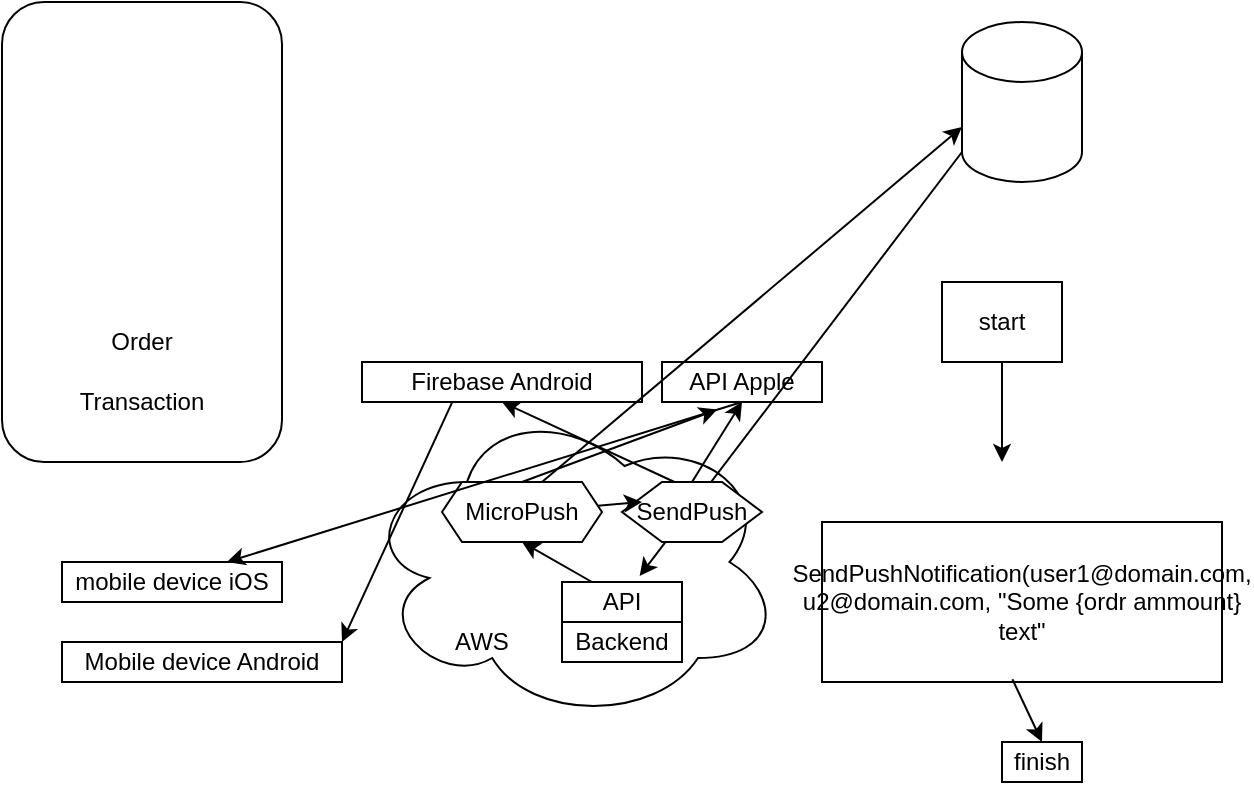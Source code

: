 <mxfile version="14.4.2" type="github"><diagram id="LK8pN6_nUng6EeiG85Mf" name="Page-1"><mxGraphModel dx="593" dy="331" grid="1" gridSize="10" guides="1" tooltips="1" connect="1" arrows="1" fold="1" page="1" pageScale="1" pageWidth="850" pageHeight="1100" math="0" shadow="0"><root><mxCell id="0"/><mxCell id="1" parent="0"/><mxCell id="0dViR6JDeFtubBaOVkr9-9" value="" style="ellipse;shape=cloud;whiteSpace=wrap;html=1;" vertex="1" parent="1"><mxGeometry x="240" y="220" width="210" height="160" as="geometry"/></mxCell><mxCell id="CX9JIE7h8lpItMfo4Yvb-1" value="Backend&lt;br&gt;" style="text;html=1;fillColor=none;align=center;verticalAlign=middle;whiteSpace=wrap;rounded=0;strokeColor=#000000;" parent="1" vertex="1"><mxGeometry x="340" y="330" width="60" height="20" as="geometry"/></mxCell><mxCell id="CX9JIE7h8lpItMfo4Yvb-2" value="mobile device iOS" style="text;html=1;fillColor=none;align=center;verticalAlign=middle;whiteSpace=wrap;rounded=0;strokeColor=#000000;" parent="1" vertex="1"><mxGeometry x="90" y="300" width="110" height="20" as="geometry"/></mxCell><mxCell id="CX9JIE7h8lpItMfo4Yvb-3" value="API Apple" style="text;html=1;fillColor=none;align=center;verticalAlign=middle;whiteSpace=wrap;rounded=0;strokeColor=#000000;" parent="1" vertex="1"><mxGeometry x="390" y="200" width="80" height="20" as="geometry"/></mxCell><mxCell id="CX9JIE7h8lpItMfo4Yvb-5" value="Mobile device Android" style="text;html=1;fillColor=none;align=center;verticalAlign=middle;whiteSpace=wrap;rounded=0;strokeColor=#000000;" parent="1" vertex="1"><mxGeometry x="90" y="340" width="140" height="20" as="geometry"/></mxCell><mxCell id="CX9JIE7h8lpItMfo4Yvb-6" value="Firebase Android" style="text;html=1;fillColor=none;align=center;verticalAlign=middle;whiteSpace=wrap;rounded=0;strokeColor=#000000;" parent="1" vertex="1"><mxGeometry x="240" y="200" width="140" height="20" as="geometry"/></mxCell><mxCell id="CX9JIE7h8lpItMfo4Yvb-7" value="start" style="text;html=1;fillColor=none;align=center;verticalAlign=middle;whiteSpace=wrap;rounded=0;strokeColor=#000000;" parent="1" vertex="1"><mxGeometry x="530" y="160" width="60" height="40" as="geometry"/></mxCell><mxCell id="CX9JIE7h8lpItMfo4Yvb-8" value="finish" style="text;html=1;fillColor=none;align=center;verticalAlign=middle;whiteSpace=wrap;rounded=0;strokeColor=#000000;" parent="1" vertex="1"><mxGeometry x="560" y="390" width="40" height="20" as="geometry"/></mxCell><mxCell id="CX9JIE7h8lpItMfo4Yvb-9" value="SendPushNotification(user1@domain.com, u2@domain.com, &quot;Some {ordr ammount} text&quot;" style="text;html=1;fillColor=none;align=center;verticalAlign=middle;whiteSpace=wrap;rounded=0;strokeColor=#000000;" parent="1" vertex="1"><mxGeometry x="470" y="280" width="200" height="80" as="geometry"/></mxCell><mxCell id="CX9JIE7h8lpItMfo4Yvb-10" value="" style="endArrow=classic;html=1;exitX=0.5;exitY=1;exitDx=0;exitDy=0;" parent="1" source="CX9JIE7h8lpItMfo4Yvb-7" edge="1"><mxGeometry width="50" height="50" relative="1" as="geometry"><mxPoint x="610" y="350" as="sourcePoint"/><mxPoint x="560" y="250" as="targetPoint"/></mxGeometry></mxCell><mxCell id="CX9JIE7h8lpItMfo4Yvb-11" value="" style="endArrow=classic;html=1;exitX=0.476;exitY=0.983;exitDx=0;exitDy=0;exitPerimeter=0;entryX=0.5;entryY=0;entryDx=0;entryDy=0;" parent="1" source="CX9JIE7h8lpItMfo4Yvb-9" target="CX9JIE7h8lpItMfo4Yvb-8" edge="1"><mxGeometry width="50" height="50" relative="1" as="geometry"><mxPoint x="610" y="350" as="sourcePoint"/><mxPoint x="660" y="300" as="targetPoint"/></mxGeometry></mxCell><mxCell id="0dViR6JDeFtubBaOVkr9-3" value="" style="rounded=1;whiteSpace=wrap;html=1;" vertex="1" parent="1"><mxGeometry x="60" y="20" width="140" height="230" as="geometry"/></mxCell><mxCell id="0dViR6JDeFtubBaOVkr9-5" value="Order" style="text;html=1;strokeColor=none;fillColor=none;align=center;verticalAlign=middle;whiteSpace=wrap;rounded=0;" vertex="1" parent="1"><mxGeometry x="110" y="180" width="40" height="20" as="geometry"/></mxCell><mxCell id="0dViR6JDeFtubBaOVkr9-6" value="Transaction" style="text;html=1;strokeColor=none;fillColor=none;align=center;verticalAlign=middle;whiteSpace=wrap;rounded=0;" vertex="1" parent="1"><mxGeometry x="110" y="210" width="40" height="20" as="geometry"/></mxCell><mxCell id="0dViR6JDeFtubBaOVkr9-8" value="API" style="rounded=0;whiteSpace=wrap;html=1;" vertex="1" parent="1"><mxGeometry x="340" y="310" width="60" height="20" as="geometry"/></mxCell><mxCell id="0dViR6JDeFtubBaOVkr9-10" value="MicroPush" style="shape=hexagon;perimeter=hexagonPerimeter2;whiteSpace=wrap;html=1;fixedSize=1;size=10;" vertex="1" parent="1"><mxGeometry x="280" y="260" width="80" height="30" as="geometry"/></mxCell><mxCell id="0dViR6JDeFtubBaOVkr9-11" value="" style="shape=cylinder3;whiteSpace=wrap;html=1;boundedLbl=1;backgroundOutline=1;size=15;" vertex="1" parent="1"><mxGeometry x="540" y="30" width="60" height="80" as="geometry"/></mxCell><mxCell id="0dViR6JDeFtubBaOVkr9-12" value="" style="endArrow=classic;html=1;exitX=0.625;exitY=0;exitDx=0;exitDy=0;entryX=0;entryY=0;entryDx=0;entryDy=52.5;entryPerimeter=0;" edge="1" parent="1" source="0dViR6JDeFtubBaOVkr9-10" target="0dViR6JDeFtubBaOVkr9-11"><mxGeometry width="50" height="50" relative="1" as="geometry"><mxPoint x="400" y="330" as="sourcePoint"/><mxPoint x="450" y="280" as="targetPoint"/></mxGeometry></mxCell><mxCell id="0dViR6JDeFtubBaOVkr9-13" value="" style="endArrow=classic;html=1;exitX=0;exitY=1;exitDx=0;exitDy=-15;exitPerimeter=0;entryX=0.647;entryY=-0.15;entryDx=0;entryDy=0;entryPerimeter=0;" edge="1" parent="1" source="0dViR6JDeFtubBaOVkr9-11" target="0dViR6JDeFtubBaOVkr9-8"><mxGeometry width="50" height="50" relative="1" as="geometry"><mxPoint x="400" y="330" as="sourcePoint"/><mxPoint x="450" y="280" as="targetPoint"/></mxGeometry></mxCell><mxCell id="0dViR6JDeFtubBaOVkr9-14" value="" style="endArrow=classic;html=1;exitX=0.25;exitY=0;exitDx=0;exitDy=0;entryX=0.5;entryY=1;entryDx=0;entryDy=0;" edge="1" parent="1" source="0dViR6JDeFtubBaOVkr9-8" target="0dViR6JDeFtubBaOVkr9-10"><mxGeometry width="50" height="50" relative="1" as="geometry"><mxPoint x="400" y="330" as="sourcePoint"/><mxPoint x="450" y="280" as="targetPoint"/></mxGeometry></mxCell><mxCell id="0dViR6JDeFtubBaOVkr9-15" value="" style="endArrow=classic;html=1;exitX=0.375;exitY=0;exitDx=0;exitDy=0;entryX=0.5;entryY=1;entryDx=0;entryDy=0;" edge="1" parent="1" source="0dViR6JDeFtubBaOVkr9-19" target="CX9JIE7h8lpItMfo4Yvb-6"><mxGeometry width="50" height="50" relative="1" as="geometry"><mxPoint x="400" y="330" as="sourcePoint"/><mxPoint x="450" y="280" as="targetPoint"/></mxGeometry></mxCell><mxCell id="0dViR6JDeFtubBaOVkr9-16" value="" style="endArrow=classic;html=1;exitX=0.5;exitY=0;exitDx=0;exitDy=0;entryX=0.345;entryY=1.19;entryDx=0;entryDy=0;entryPerimeter=0;" edge="1" parent="1" source="0dViR6JDeFtubBaOVkr9-10" target="CX9JIE7h8lpItMfo4Yvb-3"><mxGeometry width="50" height="50" relative="1" as="geometry"><mxPoint x="400" y="330" as="sourcePoint"/><mxPoint x="450" y="280" as="targetPoint"/></mxGeometry></mxCell><mxCell id="0dViR6JDeFtubBaOVkr9-17" value="" style="endArrow=classic;html=1;exitX=0.323;exitY=0.99;exitDx=0;exitDy=0;exitPerimeter=0;entryX=1;entryY=0;entryDx=0;entryDy=0;" edge="1" parent="1" source="CX9JIE7h8lpItMfo4Yvb-6" target="CX9JIE7h8lpItMfo4Yvb-5"><mxGeometry width="50" height="50" relative="1" as="geometry"><mxPoint x="400" y="330" as="sourcePoint"/><mxPoint x="450" y="280" as="targetPoint"/></mxGeometry></mxCell><mxCell id="0dViR6JDeFtubBaOVkr9-18" value="" style="endArrow=classic;html=1;exitX=0.5;exitY=1;exitDx=0;exitDy=0;entryX=0.75;entryY=0;entryDx=0;entryDy=0;" edge="1" parent="1" source="CX9JIE7h8lpItMfo4Yvb-3" target="CX9JIE7h8lpItMfo4Yvb-2"><mxGeometry width="50" height="50" relative="1" as="geometry"><mxPoint x="400" y="330" as="sourcePoint"/><mxPoint x="450" y="280" as="targetPoint"/></mxGeometry></mxCell><mxCell id="0dViR6JDeFtubBaOVkr9-19" value="SendPush" style="shape=hexagon;perimeter=hexagonPerimeter2;whiteSpace=wrap;html=1;fixedSize=1;" vertex="1" parent="1"><mxGeometry x="370" y="260" width="70" height="30" as="geometry"/></mxCell><mxCell id="0dViR6JDeFtubBaOVkr9-20" value="" style="endArrow=classic;html=1;" edge="1" parent="1" source="0dViR6JDeFtubBaOVkr9-10"><mxGeometry width="50" height="50" relative="1" as="geometry"><mxPoint x="400" y="320" as="sourcePoint"/><mxPoint x="380" y="270" as="targetPoint"/></mxGeometry></mxCell><mxCell id="0dViR6JDeFtubBaOVkr9-22" value="" style="endArrow=classic;html=1;exitX=0.5;exitY=0;exitDx=0;exitDy=0;" edge="1" parent="1" source="0dViR6JDeFtubBaOVkr9-19"><mxGeometry width="50" height="50" relative="1" as="geometry"><mxPoint x="320" y="300" as="sourcePoint"/><mxPoint x="430" y="220" as="targetPoint"/></mxGeometry></mxCell><mxCell id="0dViR6JDeFtubBaOVkr9-23" value="AWS" style="text;html=1;strokeColor=none;fillColor=none;align=center;verticalAlign=middle;whiteSpace=wrap;rounded=0;" vertex="1" parent="1"><mxGeometry x="280" y="330" width="40" height="20" as="geometry"/></mxCell></root></mxGraphModel></diagram></mxfile>